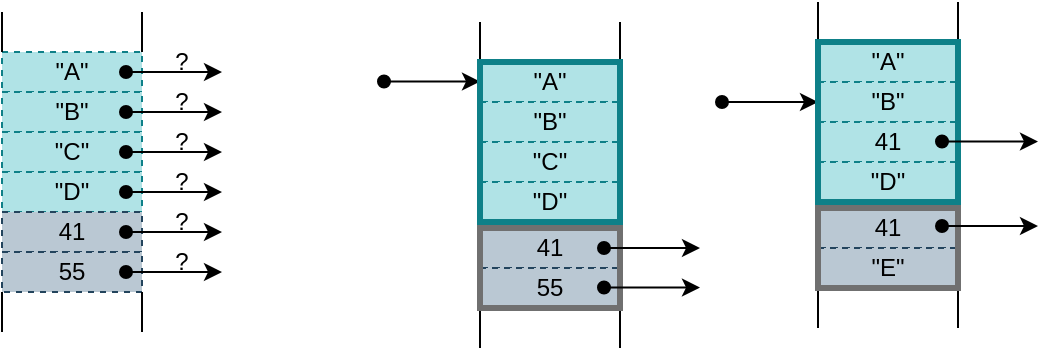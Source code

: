 <mxfile version="26.0.11">
  <diagram name="Seite-1" id="iLLhKTR9Bfdam6BxOBpo">
    <mxGraphModel dx="684" dy="395" grid="1" gridSize="10" guides="1" tooltips="1" connect="1" arrows="1" fold="1" page="1" pageScale="1" pageWidth="827" pageHeight="1169" math="0" shadow="0">
      <root>
        <mxCell id="0" />
        <mxCell id="1" parent="0" />
        <mxCell id="x6tlMwMQ9ALV0gv3jXaf-1" value="&quot;A&quot;" style="rounded=0;whiteSpace=wrap;html=1;fillColor=#b0e3e6;strokeColor=#0e8088;dashed=1;" parent="1" vertex="1">
          <mxGeometry x="120" y="290" width="70" height="20" as="geometry" />
        </mxCell>
        <mxCell id="x6tlMwMQ9ALV0gv3jXaf-2" value="&quot;B&quot;" style="rounded=0;whiteSpace=wrap;html=1;fillColor=#b0e3e6;strokeColor=#0e8088;dashed=1;" parent="1" vertex="1">
          <mxGeometry x="120" y="310" width="70" height="20" as="geometry" />
        </mxCell>
        <mxCell id="x6tlMwMQ9ALV0gv3jXaf-3" value="&quot;C&quot;" style="rounded=0;whiteSpace=wrap;html=1;fillColor=#b0e3e6;strokeColor=#0e8088;dashed=1;" parent="1" vertex="1">
          <mxGeometry x="120" y="330" width="70" height="20" as="geometry" />
        </mxCell>
        <mxCell id="x6tlMwMQ9ALV0gv3jXaf-4" value="&quot;D&quot;" style="rounded=0;whiteSpace=wrap;html=1;fillColor=#b0e3e6;strokeColor=#0e8088;dashed=1;" parent="1" vertex="1">
          <mxGeometry x="120" y="350" width="70" height="20" as="geometry" />
        </mxCell>
        <mxCell id="x6tlMwMQ9ALV0gv3jXaf-5" value="41" style="rounded=0;whiteSpace=wrap;html=1;fillColor=#bac8d3;strokeColor=#23445d;dashed=1;" parent="1" vertex="1">
          <mxGeometry x="120" y="370" width="70" height="20" as="geometry" />
        </mxCell>
        <mxCell id="x6tlMwMQ9ALV0gv3jXaf-6" value="55" style="rounded=0;whiteSpace=wrap;html=1;fillColor=#bac8d3;strokeColor=#23445d;dashed=1;" parent="1" vertex="1">
          <mxGeometry x="120" y="390" width="70" height="20" as="geometry" />
        </mxCell>
        <mxCell id="x6tlMwMQ9ALV0gv3jXaf-7" value="" style="endArrow=none;html=1;rounded=0;entryX=0;entryY=0;entryDx=0;entryDy=0;" parent="1" target="x6tlMwMQ9ALV0gv3jXaf-1" edge="1">
          <mxGeometry width="50" height="50" relative="1" as="geometry">
            <mxPoint x="120" y="270" as="sourcePoint" />
            <mxPoint x="380" y="390" as="targetPoint" />
          </mxGeometry>
        </mxCell>
        <mxCell id="x6tlMwMQ9ALV0gv3jXaf-8" value="" style="endArrow=none;html=1;rounded=0;entryX=0;entryY=0;entryDx=0;entryDy=0;" parent="1" edge="1">
          <mxGeometry width="50" height="50" relative="1" as="geometry">
            <mxPoint x="190" y="270" as="sourcePoint" />
            <mxPoint x="190" y="290" as="targetPoint" />
          </mxGeometry>
        </mxCell>
        <mxCell id="x6tlMwMQ9ALV0gv3jXaf-9" value="" style="endArrow=none;html=1;rounded=0;entryX=0;entryY=0;entryDx=0;entryDy=0;" parent="1" edge="1">
          <mxGeometry width="50" height="50" relative="1" as="geometry">
            <mxPoint x="120" y="410" as="sourcePoint" />
            <mxPoint x="120" y="430" as="targetPoint" />
          </mxGeometry>
        </mxCell>
        <mxCell id="x6tlMwMQ9ALV0gv3jXaf-10" value="" style="endArrow=none;html=1;rounded=0;entryX=0;entryY=0;entryDx=0;entryDy=0;" parent="1" edge="1">
          <mxGeometry width="50" height="50" relative="1" as="geometry">
            <mxPoint x="190" y="410" as="sourcePoint" />
            <mxPoint x="190" y="430" as="targetPoint" />
          </mxGeometry>
        </mxCell>
        <mxCell id="x6tlMwMQ9ALV0gv3jXaf-21" value="" style="endArrow=classic;html=1;rounded=0;exitX=1;exitY=0.5;exitDx=0;exitDy=0;startArrow=oval;startFill=1;" parent="1" edge="1">
          <mxGeometry width="50" height="50" relative="1" as="geometry">
            <mxPoint x="182" y="300" as="sourcePoint" />
            <mxPoint x="230" y="300" as="targetPoint" />
          </mxGeometry>
        </mxCell>
        <mxCell id="x6tlMwMQ9ALV0gv3jXaf-22" value="?" style="text;html=1;align=center;verticalAlign=middle;whiteSpace=wrap;rounded=0;" parent="1" vertex="1">
          <mxGeometry x="200" y="290" width="20" height="10" as="geometry" />
        </mxCell>
        <mxCell id="x6tlMwMQ9ALV0gv3jXaf-24" value="" style="endArrow=classic;html=1;rounded=0;exitX=1;exitY=0.5;exitDx=0;exitDy=0;startArrow=oval;startFill=1;" parent="1" edge="1">
          <mxGeometry width="50" height="50" relative="1" as="geometry">
            <mxPoint x="182" y="320" as="sourcePoint" />
            <mxPoint x="230" y="320" as="targetPoint" />
          </mxGeometry>
        </mxCell>
        <mxCell id="x6tlMwMQ9ALV0gv3jXaf-25" value="?" style="text;html=1;align=center;verticalAlign=middle;whiteSpace=wrap;rounded=0;" parent="1" vertex="1">
          <mxGeometry x="200" y="310" width="20" height="10" as="geometry" />
        </mxCell>
        <mxCell id="x6tlMwMQ9ALV0gv3jXaf-26" value="" style="endArrow=classic;html=1;rounded=0;exitX=1;exitY=0.5;exitDx=0;exitDy=0;startArrow=oval;startFill=1;" parent="1" edge="1">
          <mxGeometry width="50" height="50" relative="1" as="geometry">
            <mxPoint x="182" y="340" as="sourcePoint" />
            <mxPoint x="230" y="340" as="targetPoint" />
          </mxGeometry>
        </mxCell>
        <mxCell id="x6tlMwMQ9ALV0gv3jXaf-27" value="?" style="text;html=1;align=center;verticalAlign=middle;whiteSpace=wrap;rounded=0;" parent="1" vertex="1">
          <mxGeometry x="200" y="330" width="20" height="10" as="geometry" />
        </mxCell>
        <mxCell id="x6tlMwMQ9ALV0gv3jXaf-28" value="" style="endArrow=classic;html=1;rounded=0;exitX=1;exitY=0.5;exitDx=0;exitDy=0;startArrow=oval;startFill=1;" parent="1" edge="1">
          <mxGeometry width="50" height="50" relative="1" as="geometry">
            <mxPoint x="182" y="360" as="sourcePoint" />
            <mxPoint x="230" y="360" as="targetPoint" />
          </mxGeometry>
        </mxCell>
        <mxCell id="x6tlMwMQ9ALV0gv3jXaf-29" value="?" style="text;html=1;align=center;verticalAlign=middle;whiteSpace=wrap;rounded=0;" parent="1" vertex="1">
          <mxGeometry x="200" y="350" width="20" height="10" as="geometry" />
        </mxCell>
        <mxCell id="x6tlMwMQ9ALV0gv3jXaf-30" value="" style="endArrow=classic;html=1;rounded=0;exitX=1;exitY=0.5;exitDx=0;exitDy=0;startArrow=oval;startFill=1;" parent="1" edge="1">
          <mxGeometry width="50" height="50" relative="1" as="geometry">
            <mxPoint x="182" y="380" as="sourcePoint" />
            <mxPoint x="230" y="380" as="targetPoint" />
          </mxGeometry>
        </mxCell>
        <mxCell id="x6tlMwMQ9ALV0gv3jXaf-31" value="?" style="text;html=1;align=center;verticalAlign=middle;whiteSpace=wrap;rounded=0;" parent="1" vertex="1">
          <mxGeometry x="200" y="370" width="20" height="10" as="geometry" />
        </mxCell>
        <mxCell id="x6tlMwMQ9ALV0gv3jXaf-32" value="" style="endArrow=classic;html=1;rounded=0;exitX=1;exitY=0.5;exitDx=0;exitDy=0;startArrow=oval;startFill=1;" parent="1" edge="1">
          <mxGeometry width="50" height="50" relative="1" as="geometry">
            <mxPoint x="182" y="400" as="sourcePoint" />
            <mxPoint x="230" y="400" as="targetPoint" />
          </mxGeometry>
        </mxCell>
        <mxCell id="x6tlMwMQ9ALV0gv3jXaf-33" value="?" style="text;html=1;align=center;verticalAlign=middle;whiteSpace=wrap;rounded=0;" parent="1" vertex="1">
          <mxGeometry x="200" y="390" width="20" height="10" as="geometry" />
        </mxCell>
        <mxCell id="x6tlMwMQ9ALV0gv3jXaf-34" value="&quot;A&quot;" style="rounded=0;whiteSpace=wrap;html=1;fillColor=#b0e3e6;strokeColor=#0e8088;strokeWidth=1;dashed=1;" parent="1" vertex="1">
          <mxGeometry x="359" y="295" width="70" height="20" as="geometry" />
        </mxCell>
        <mxCell id="x6tlMwMQ9ALV0gv3jXaf-35" value="&quot;B&quot;" style="rounded=0;whiteSpace=wrap;html=1;fillColor=#b0e3e6;strokeColor=#0e8088;strokeWidth=1;dashed=1;" parent="1" vertex="1">
          <mxGeometry x="359" y="315" width="70" height="20" as="geometry" />
        </mxCell>
        <mxCell id="x6tlMwMQ9ALV0gv3jXaf-36" value="&quot;C&quot;" style="rounded=0;whiteSpace=wrap;html=1;fillColor=#b0e3e6;strokeColor=#0e8088;strokeWidth=1;dashed=1;" parent="1" vertex="1">
          <mxGeometry x="359" y="335" width="70" height="20" as="geometry" />
        </mxCell>
        <mxCell id="x6tlMwMQ9ALV0gv3jXaf-37" value="&quot;D&quot;" style="rounded=0;whiteSpace=wrap;html=1;fillColor=#b0e3e6;strokeColor=#0e8088;strokeWidth=1;dashed=1;" parent="1" vertex="1">
          <mxGeometry x="359" y="355" width="70" height="20" as="geometry" />
        </mxCell>
        <mxCell id="x6tlMwMQ9ALV0gv3jXaf-38" value="41" style="rounded=0;whiteSpace=wrap;html=1;fillColor=#bac8d3;strokeColor=#23445d;strokeWidth=1;dashed=1;" parent="1" vertex="1">
          <mxGeometry x="359" y="378" width="70" height="20" as="geometry" />
        </mxCell>
        <mxCell id="x6tlMwMQ9ALV0gv3jXaf-39" value="55" style="rounded=0;whiteSpace=wrap;html=1;fillColor=#bac8d3;strokeColor=#23445d;strokeWidth=1;dashed=1;" parent="1" vertex="1">
          <mxGeometry x="359" y="398" width="70" height="20" as="geometry" />
        </mxCell>
        <mxCell id="x6tlMwMQ9ALV0gv3jXaf-40" value="" style="endArrow=none;html=1;rounded=0;entryX=0;entryY=0;entryDx=0;entryDy=0;" parent="1" target="x6tlMwMQ9ALV0gv3jXaf-34" edge="1">
          <mxGeometry width="50" height="50" relative="1" as="geometry">
            <mxPoint x="359" y="275" as="sourcePoint" />
            <mxPoint x="619" y="395" as="targetPoint" />
          </mxGeometry>
        </mxCell>
        <mxCell id="x6tlMwMQ9ALV0gv3jXaf-41" value="" style="endArrow=none;html=1;rounded=0;entryX=0;entryY=0;entryDx=0;entryDy=0;" parent="1" edge="1">
          <mxGeometry width="50" height="50" relative="1" as="geometry">
            <mxPoint x="429" y="275" as="sourcePoint" />
            <mxPoint x="429" y="295" as="targetPoint" />
          </mxGeometry>
        </mxCell>
        <mxCell id="x6tlMwMQ9ALV0gv3jXaf-42" value="" style="endArrow=none;html=1;rounded=0;entryX=0;entryY=0;entryDx=0;entryDy=0;" parent="1" edge="1">
          <mxGeometry width="50" height="50" relative="1" as="geometry">
            <mxPoint x="359" y="418" as="sourcePoint" />
            <mxPoint x="359" y="438" as="targetPoint" />
          </mxGeometry>
        </mxCell>
        <mxCell id="x6tlMwMQ9ALV0gv3jXaf-43" value="" style="endArrow=none;html=1;rounded=0;entryX=0;entryY=0;entryDx=0;entryDy=0;" parent="1" edge="1">
          <mxGeometry width="50" height="50" relative="1" as="geometry">
            <mxPoint x="429" y="418" as="sourcePoint" />
            <mxPoint x="429" y="438" as="targetPoint" />
          </mxGeometry>
        </mxCell>
        <mxCell id="x6tlMwMQ9ALV0gv3jXaf-56" value="" style="endArrow=classic;html=1;rounded=0;exitX=1;exitY=0.5;exitDx=0;exitDy=0;startArrow=oval;startFill=1;" parent="1" edge="1">
          <mxGeometry width="50" height="50" relative="1" as="geometry">
            <mxPoint x="311" y="304.76" as="sourcePoint" />
            <mxPoint x="359" y="304.76" as="targetPoint" />
          </mxGeometry>
        </mxCell>
        <mxCell id="x6tlMwMQ9ALV0gv3jXaf-58" value="&quot;A&quot;" style="rounded=0;whiteSpace=wrap;html=1;fillColor=#b0e3e6;strokeColor=#0e8088;strokeWidth=1;dashed=1;" parent="1" vertex="1">
          <mxGeometry x="528" y="285" width="70" height="20" as="geometry" />
        </mxCell>
        <mxCell id="x6tlMwMQ9ALV0gv3jXaf-59" value="&quot;B&quot;" style="rounded=0;whiteSpace=wrap;html=1;fillColor=#b0e3e6;strokeColor=#0e8088;strokeWidth=1;dashed=1;" parent="1" vertex="1">
          <mxGeometry x="528" y="305" width="70" height="20" as="geometry" />
        </mxCell>
        <mxCell id="x6tlMwMQ9ALV0gv3jXaf-60" value="41" style="rounded=0;whiteSpace=wrap;html=1;fillColor=#b0e3e6;strokeColor=#0e8088;strokeWidth=1;dashed=1;" parent="1" vertex="1">
          <mxGeometry x="528" y="325" width="70" height="20" as="geometry" />
        </mxCell>
        <mxCell id="x6tlMwMQ9ALV0gv3jXaf-61" value="&quot;D&quot;" style="rounded=0;whiteSpace=wrap;html=1;fillColor=#b0e3e6;strokeColor=#0e8088;strokeWidth=1;dashed=1;" parent="1" vertex="1">
          <mxGeometry x="528" y="345" width="70" height="20" as="geometry" />
        </mxCell>
        <mxCell id="x6tlMwMQ9ALV0gv3jXaf-62" value="41" style="rounded=0;whiteSpace=wrap;html=1;fillColor=#bac8d3;strokeColor=#23445d;strokeWidth=1;dashed=1;" parent="1" vertex="1">
          <mxGeometry x="528" y="368" width="70" height="20" as="geometry" />
        </mxCell>
        <mxCell id="x6tlMwMQ9ALV0gv3jXaf-63" value="&quot;E&quot;" style="rounded=0;whiteSpace=wrap;html=1;fillColor=#bac8d3;strokeColor=#23445d;strokeWidth=1;dashed=1;" parent="1" vertex="1">
          <mxGeometry x="528" y="388" width="70" height="20" as="geometry" />
        </mxCell>
        <mxCell id="x6tlMwMQ9ALV0gv3jXaf-64" value="" style="endArrow=none;html=1;rounded=0;entryX=0;entryY=0;entryDx=0;entryDy=0;" parent="1" target="x6tlMwMQ9ALV0gv3jXaf-58" edge="1">
          <mxGeometry width="50" height="50" relative="1" as="geometry">
            <mxPoint x="528" y="265" as="sourcePoint" />
            <mxPoint x="788" y="385" as="targetPoint" />
          </mxGeometry>
        </mxCell>
        <mxCell id="x6tlMwMQ9ALV0gv3jXaf-65" value="" style="endArrow=none;html=1;rounded=0;entryX=0;entryY=0;entryDx=0;entryDy=0;" parent="1" edge="1">
          <mxGeometry width="50" height="50" relative="1" as="geometry">
            <mxPoint x="598" y="265" as="sourcePoint" />
            <mxPoint x="598" y="285" as="targetPoint" />
          </mxGeometry>
        </mxCell>
        <mxCell id="x6tlMwMQ9ALV0gv3jXaf-66" value="" style="endArrow=none;html=1;rounded=0;entryX=0;entryY=0;entryDx=0;entryDy=0;" parent="1" edge="1">
          <mxGeometry width="50" height="50" relative="1" as="geometry">
            <mxPoint x="528" y="408" as="sourcePoint" />
            <mxPoint x="528" y="428" as="targetPoint" />
          </mxGeometry>
        </mxCell>
        <mxCell id="x6tlMwMQ9ALV0gv3jXaf-67" value="" style="endArrow=none;html=1;rounded=0;entryX=0;entryY=0;entryDx=0;entryDy=0;" parent="1" edge="1">
          <mxGeometry width="50" height="50" relative="1" as="geometry">
            <mxPoint x="598" y="408" as="sourcePoint" />
            <mxPoint x="598" y="428" as="targetPoint" />
          </mxGeometry>
        </mxCell>
        <mxCell id="x6tlMwMQ9ALV0gv3jXaf-69" value="" style="endArrow=classic;html=1;rounded=0;exitX=1;exitY=0.5;exitDx=0;exitDy=0;startArrow=oval;startFill=1;" parent="1" edge="1">
          <mxGeometry width="50" height="50" relative="1" as="geometry">
            <mxPoint x="480" y="315" as="sourcePoint" />
            <mxPoint x="528" y="315" as="targetPoint" />
          </mxGeometry>
        </mxCell>
        <mxCell id="CtCSuhwLrmWje5P9-xSp-1" value="" style="rounded=0;whiteSpace=wrap;html=1;fillColor=none;strokeColor=#0e8088;strokeWidth=3;" vertex="1" parent="1">
          <mxGeometry x="359" y="295" width="70" height="80" as="geometry" />
        </mxCell>
        <mxCell id="CtCSuhwLrmWje5P9-xSp-2" value="" style="rounded=0;whiteSpace=wrap;html=1;fillColor=none;strokeColor=#0e8088;strokeWidth=3;" vertex="1" parent="1">
          <mxGeometry x="528" y="285" width="70" height="80" as="geometry" />
        </mxCell>
        <mxCell id="CtCSuhwLrmWje5P9-xSp-5" value="" style="rounded=0;whiteSpace=wrap;html=1;fillColor=none;strokeColor=#707070;strokeWidth=3;" vertex="1" parent="1">
          <mxGeometry x="359" y="378" width="70" height="40" as="geometry" />
        </mxCell>
        <mxCell id="CtCSuhwLrmWje5P9-xSp-6" value="" style="rounded=0;whiteSpace=wrap;html=1;fillColor=none;strokeColor=#707070;strokeWidth=3;" vertex="1" parent="1">
          <mxGeometry x="528" y="368" width="70" height="40" as="geometry" />
        </mxCell>
        <mxCell id="x6tlMwMQ9ALV0gv3jXaf-52" value="" style="endArrow=classic;html=1;rounded=0;exitX=1;exitY=0.5;exitDx=0;exitDy=0;startArrow=oval;startFill=1;" parent="1" edge="1">
          <mxGeometry width="50" height="50" relative="1" as="geometry">
            <mxPoint x="421" y="388" as="sourcePoint" />
            <mxPoint x="469" y="388" as="targetPoint" />
          </mxGeometry>
        </mxCell>
        <mxCell id="x6tlMwMQ9ALV0gv3jXaf-57" value="" style="endArrow=classic;html=1;rounded=0;exitX=1;exitY=0.5;exitDx=0;exitDy=0;startArrow=oval;startFill=1;" parent="1" edge="1">
          <mxGeometry width="50" height="50" relative="1" as="geometry">
            <mxPoint x="421" y="407.76" as="sourcePoint" />
            <mxPoint x="469" y="407.76" as="targetPoint" />
          </mxGeometry>
        </mxCell>
        <mxCell id="x6tlMwMQ9ALV0gv3jXaf-68" value="" style="endArrow=classic;html=1;rounded=0;exitX=1;exitY=0.5;exitDx=0;exitDy=0;startArrow=oval;startFill=1;" parent="1" edge="1">
          <mxGeometry width="50" height="50" relative="1" as="geometry">
            <mxPoint x="590" y="377" as="sourcePoint" />
            <mxPoint x="638" y="377" as="targetPoint" />
          </mxGeometry>
        </mxCell>
        <mxCell id="x6tlMwMQ9ALV0gv3jXaf-70" value="" style="endArrow=classic;html=1;rounded=0;exitX=1;exitY=0.5;exitDx=0;exitDy=0;startArrow=oval;startFill=1;" parent="1" edge="1">
          <mxGeometry width="50" height="50" relative="1" as="geometry">
            <mxPoint x="590" y="334.76" as="sourcePoint" />
            <mxPoint x="638" y="334.76" as="targetPoint" />
          </mxGeometry>
        </mxCell>
      </root>
    </mxGraphModel>
  </diagram>
</mxfile>
